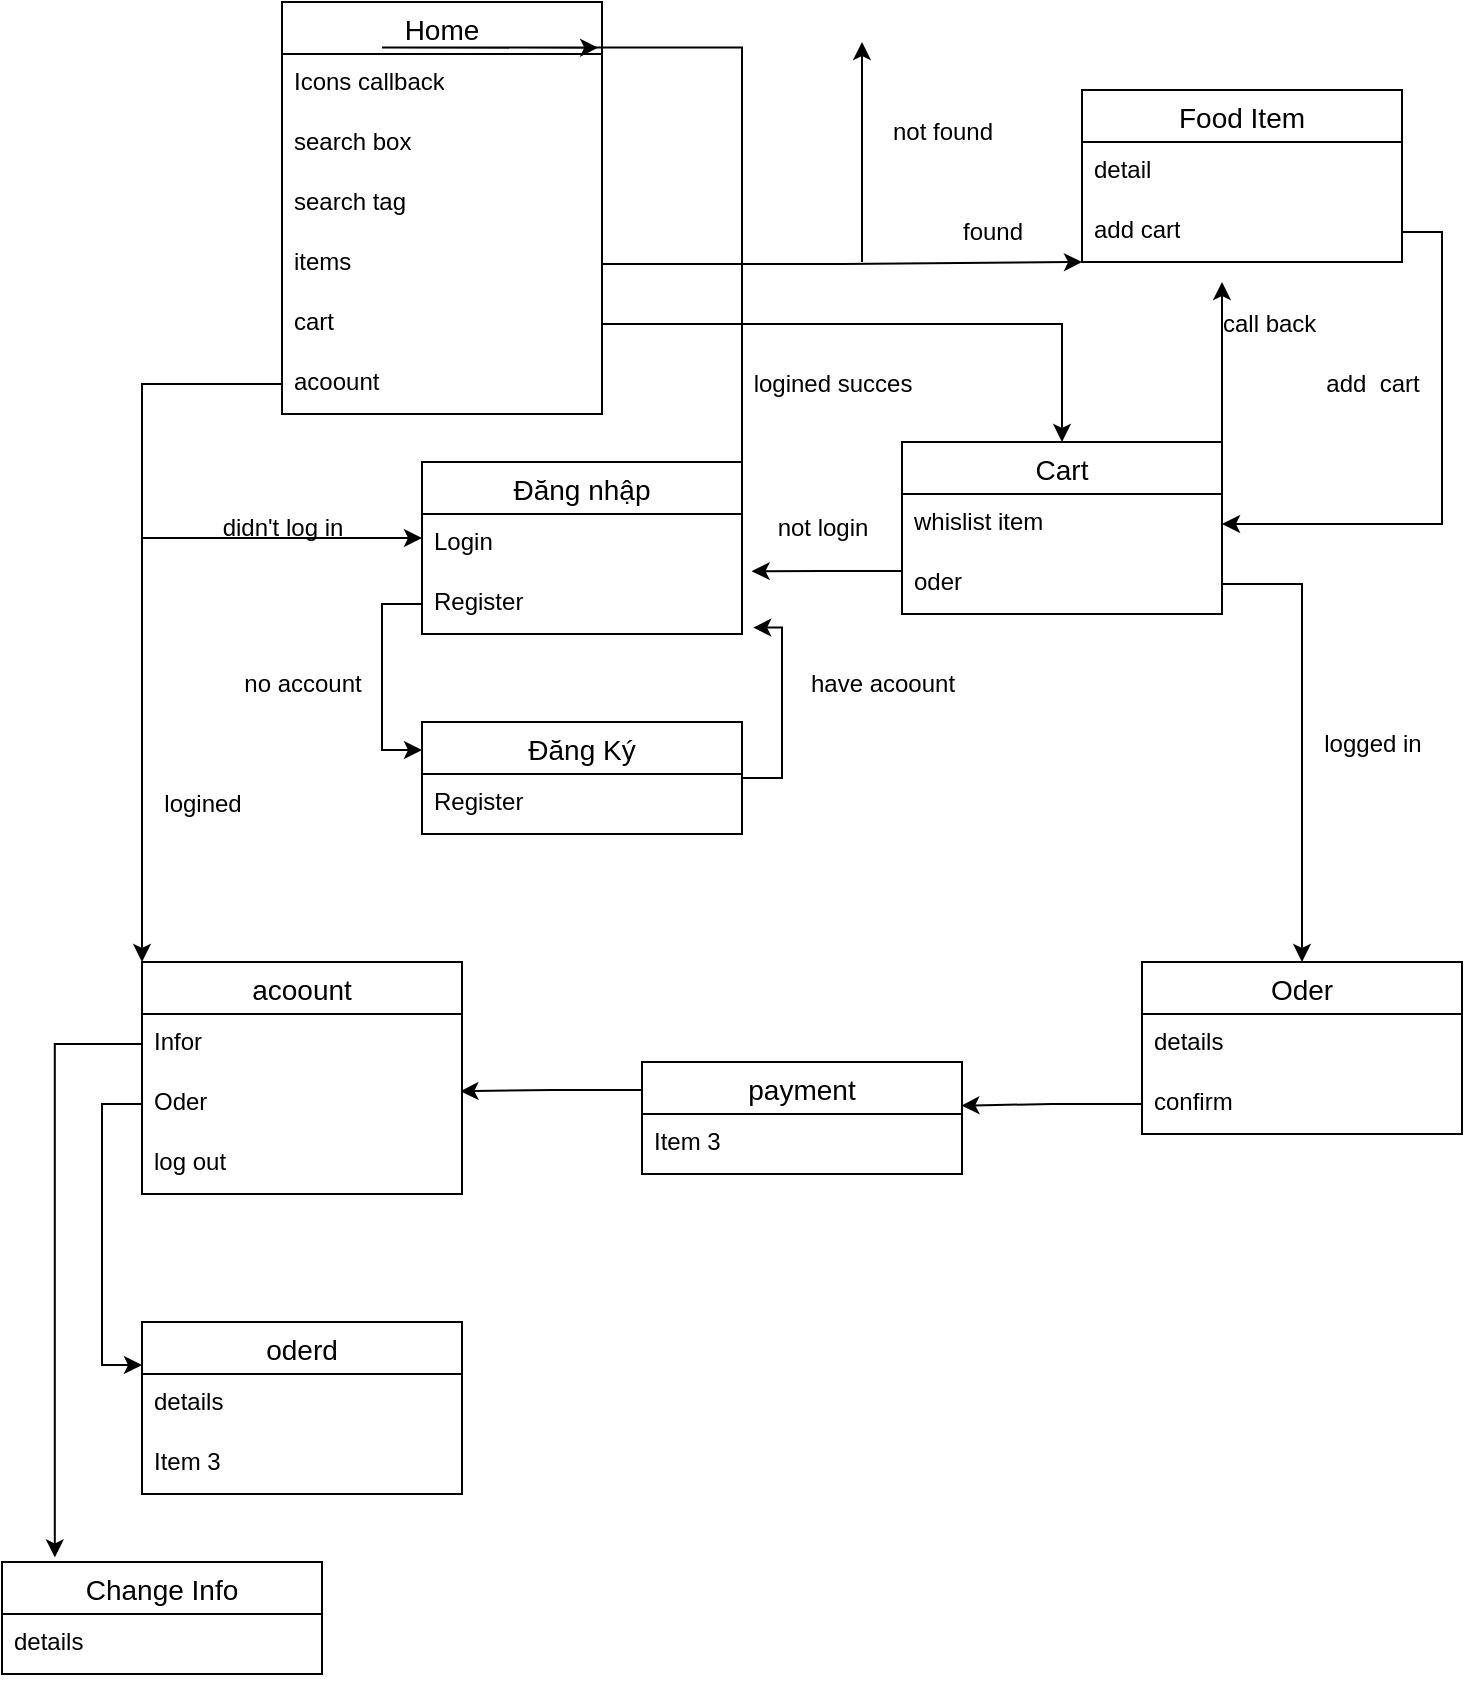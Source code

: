 <mxfile version="22.0.3" type="device">
  <diagram name="Page-1" id="nbZPLVL7Xi8lmD4JT5gN">
    <mxGraphModel dx="1252" dy="601" grid="1" gridSize="10" guides="1" tooltips="1" connect="1" arrows="1" fold="1" page="1" pageScale="1" pageWidth="850" pageHeight="1100" math="0" shadow="0">
      <root>
        <mxCell id="0" />
        <mxCell id="1" parent="0" />
        <mxCell id="SjxvgcQ4MEaavuWz4iyZ-2" value="Home" style="swimlane;fontStyle=0;childLayout=stackLayout;horizontal=1;startSize=26;horizontalStack=0;resizeParent=1;resizeParentMax=0;resizeLast=0;collapsible=1;marginBottom=0;align=center;fontSize=14;" parent="1" vertex="1">
          <mxGeometry x="150" y="180" width="160" height="206" as="geometry" />
        </mxCell>
        <mxCell id="SjxvgcQ4MEaavuWz4iyZ-3" value="Icons callback" style="text;strokeColor=none;fillColor=none;spacingLeft=4;spacingRight=4;overflow=hidden;rotatable=0;points=[[0,0.5],[1,0.5]];portConstraint=eastwest;fontSize=12;whiteSpace=wrap;html=1;" parent="SjxvgcQ4MEaavuWz4iyZ-2" vertex="1">
          <mxGeometry y="26" width="160" height="30" as="geometry" />
        </mxCell>
        <mxCell id="SjxvgcQ4MEaavuWz4iyZ-4" value="search box&amp;nbsp;" style="text;strokeColor=none;fillColor=none;spacingLeft=4;spacingRight=4;overflow=hidden;rotatable=0;points=[[0,0.5],[1,0.5]];portConstraint=eastwest;fontSize=12;whiteSpace=wrap;html=1;" parent="SjxvgcQ4MEaavuWz4iyZ-2" vertex="1">
          <mxGeometry y="56" width="160" height="30" as="geometry" />
        </mxCell>
        <mxCell id="SjxvgcQ4MEaavuWz4iyZ-5" value="search tag&amp;nbsp;&lt;br&gt;" style="text;strokeColor=none;fillColor=none;spacingLeft=4;spacingRight=4;overflow=hidden;rotatable=0;points=[[0,0.5],[1,0.5]];portConstraint=eastwest;fontSize=12;whiteSpace=wrap;html=1;" parent="SjxvgcQ4MEaavuWz4iyZ-2" vertex="1">
          <mxGeometry y="86" width="160" height="30" as="geometry" />
        </mxCell>
        <mxCell id="SjxvgcQ4MEaavuWz4iyZ-13" style="edgeStyle=orthogonalEdgeStyle;rounded=0;orthogonalLoop=1;jettySize=auto;html=1;exitX=1;exitY=0.5;exitDx=0;exitDy=0;" parent="SjxvgcQ4MEaavuWz4iyZ-2" source="SjxvgcQ4MEaavuWz4iyZ-9" edge="1">
          <mxGeometry relative="1" as="geometry">
            <mxPoint x="400" y="130" as="targetPoint" />
          </mxGeometry>
        </mxCell>
        <mxCell id="SjxvgcQ4MEaavuWz4iyZ-9" value="items" style="text;strokeColor=none;fillColor=none;spacingLeft=4;spacingRight=4;overflow=hidden;rotatable=0;points=[[0,0.5],[1,0.5]];portConstraint=eastwest;fontSize=12;whiteSpace=wrap;html=1;" parent="SjxvgcQ4MEaavuWz4iyZ-2" vertex="1">
          <mxGeometry y="116" width="160" height="30" as="geometry" />
        </mxCell>
        <mxCell id="SjxvgcQ4MEaavuWz4iyZ-12" value="cart" style="text;strokeColor=none;fillColor=none;spacingLeft=4;spacingRight=4;overflow=hidden;rotatable=0;points=[[0,0.5],[1,0.5]];portConstraint=eastwest;fontSize=12;whiteSpace=wrap;html=1;" parent="SjxvgcQ4MEaavuWz4iyZ-2" vertex="1">
          <mxGeometry y="146" width="160" height="30" as="geometry" />
        </mxCell>
        <mxCell id="SjxvgcQ4MEaavuWz4iyZ-11" value="acoount&lt;br&gt;" style="text;strokeColor=none;fillColor=none;spacingLeft=4;spacingRight=4;overflow=hidden;rotatable=0;points=[[0,0.5],[1,0.5]];portConstraint=eastwest;fontSize=12;whiteSpace=wrap;html=1;" parent="SjxvgcQ4MEaavuWz4iyZ-2" vertex="1">
          <mxGeometry y="176" width="160" height="30" as="geometry" />
        </mxCell>
        <mxCell id="SjxvgcQ4MEaavuWz4iyZ-14" value="found" style="text;html=1;align=center;verticalAlign=middle;resizable=0;points=[];autosize=1;strokeColor=none;fillColor=none;" parent="1" vertex="1">
          <mxGeometry x="480" y="280" width="50" height="30" as="geometry" />
        </mxCell>
        <mxCell id="SjxvgcQ4MEaavuWz4iyZ-15" value="" style="endArrow=classic;html=1;rounded=0;" parent="1" edge="1">
          <mxGeometry width="50" height="50" relative="1" as="geometry">
            <mxPoint x="440" y="310" as="sourcePoint" />
            <mxPoint x="440" y="200" as="targetPoint" />
          </mxGeometry>
        </mxCell>
        <mxCell id="SjxvgcQ4MEaavuWz4iyZ-16" value="not found" style="text;html=1;align=center;verticalAlign=middle;resizable=0;points=[];autosize=1;strokeColor=none;fillColor=none;" parent="1" vertex="1">
          <mxGeometry x="445" y="230" width="70" height="30" as="geometry" />
        </mxCell>
        <mxCell id="SjxvgcQ4MEaavuWz4iyZ-18" value="logined" style="text;html=1;align=center;verticalAlign=middle;resizable=0;points=[];autosize=1;strokeColor=none;fillColor=none;" parent="1" vertex="1">
          <mxGeometry x="80" y="566" width="60" height="30" as="geometry" />
        </mxCell>
        <mxCell id="SjxvgcQ4MEaavuWz4iyZ-19" value="" style="endArrow=classic;html=1;rounded=0;" parent="1" edge="1">
          <mxGeometry width="50" height="50" relative="1" as="geometry">
            <mxPoint x="80" y="448" as="sourcePoint" />
            <mxPoint x="220" y="448" as="targetPoint" />
          </mxGeometry>
        </mxCell>
        <mxCell id="SjxvgcQ4MEaavuWz4iyZ-20" value="didn&#39;t log in" style="text;html=1;align=center;verticalAlign=middle;resizable=0;points=[];autosize=1;strokeColor=none;fillColor=none;" parent="1" vertex="1">
          <mxGeometry x="110" y="428" width="80" height="30" as="geometry" />
        </mxCell>
        <mxCell id="SjxvgcQ4MEaavuWz4iyZ-22" value="Đăng nhập" style="swimlane;fontStyle=0;childLayout=stackLayout;horizontal=1;startSize=26;horizontalStack=0;resizeParent=1;resizeParentMax=0;resizeLast=0;collapsible=1;marginBottom=0;align=center;fontSize=14;" parent="1" vertex="1">
          <mxGeometry x="220" y="410" width="160" height="86" as="geometry" />
        </mxCell>
        <mxCell id="SjxvgcQ4MEaavuWz4iyZ-23" value="Login" style="text;strokeColor=none;fillColor=none;spacingLeft=4;spacingRight=4;overflow=hidden;rotatable=0;points=[[0,0.5],[1,0.5]];portConstraint=eastwest;fontSize=12;whiteSpace=wrap;html=1;" parent="SjxvgcQ4MEaavuWz4iyZ-22" vertex="1">
          <mxGeometry y="26" width="160" height="30" as="geometry" />
        </mxCell>
        <mxCell id="SjxvgcQ4MEaavuWz4iyZ-25" value="Register" style="text;strokeColor=none;fillColor=none;spacingLeft=4;spacingRight=4;overflow=hidden;rotatable=0;points=[[0,0.5],[1,0.5]];portConstraint=eastwest;fontSize=12;whiteSpace=wrap;html=1;" parent="SjxvgcQ4MEaavuWz4iyZ-22" vertex="1">
          <mxGeometry y="56" width="160" height="30" as="geometry" />
        </mxCell>
        <mxCell id="SjxvgcQ4MEaavuWz4iyZ-26" value="acoount" style="swimlane;fontStyle=0;childLayout=stackLayout;horizontal=1;startSize=26;horizontalStack=0;resizeParent=1;resizeParentMax=0;resizeLast=0;collapsible=1;marginBottom=0;align=center;fontSize=14;" parent="1" vertex="1">
          <mxGeometry x="80" y="660" width="160" height="116" as="geometry" />
        </mxCell>
        <mxCell id="SjxvgcQ4MEaavuWz4iyZ-27" value="Infor" style="text;strokeColor=none;fillColor=none;spacingLeft=4;spacingRight=4;overflow=hidden;rotatable=0;points=[[0,0.5],[1,0.5]];portConstraint=eastwest;fontSize=12;whiteSpace=wrap;html=1;" parent="SjxvgcQ4MEaavuWz4iyZ-26" vertex="1">
          <mxGeometry y="26" width="160" height="30" as="geometry" />
        </mxCell>
        <mxCell id="SjxvgcQ4MEaavuWz4iyZ-28" value="Oder" style="text;strokeColor=none;fillColor=none;spacingLeft=4;spacingRight=4;overflow=hidden;rotatable=0;points=[[0,0.5],[1,0.5]];portConstraint=eastwest;fontSize=12;whiteSpace=wrap;html=1;" parent="SjxvgcQ4MEaavuWz4iyZ-26" vertex="1">
          <mxGeometry y="56" width="160" height="30" as="geometry" />
        </mxCell>
        <mxCell id="SjxvgcQ4MEaavuWz4iyZ-29" value="log out" style="text;strokeColor=none;fillColor=none;spacingLeft=4;spacingRight=4;overflow=hidden;rotatable=0;points=[[0,0.5],[1,0.5]];portConstraint=eastwest;fontSize=12;whiteSpace=wrap;html=1;" parent="SjxvgcQ4MEaavuWz4iyZ-26" vertex="1">
          <mxGeometry y="86" width="160" height="30" as="geometry" />
        </mxCell>
        <mxCell id="SjxvgcQ4MEaavuWz4iyZ-34" value="Food Item" style="swimlane;fontStyle=0;childLayout=stackLayout;horizontal=1;startSize=26;horizontalStack=0;resizeParent=1;resizeParentMax=0;resizeLast=0;collapsible=1;marginBottom=0;align=center;fontSize=14;" parent="1" vertex="1">
          <mxGeometry x="550" y="224" width="160" height="86" as="geometry" />
        </mxCell>
        <mxCell id="SjxvgcQ4MEaavuWz4iyZ-36" value="detail" style="text;strokeColor=none;fillColor=none;spacingLeft=4;spacingRight=4;overflow=hidden;rotatable=0;points=[[0,0.5],[1,0.5]];portConstraint=eastwest;fontSize=12;whiteSpace=wrap;html=1;" parent="SjxvgcQ4MEaavuWz4iyZ-34" vertex="1">
          <mxGeometry y="26" width="160" height="30" as="geometry" />
        </mxCell>
        <mxCell id="SjxvgcQ4MEaavuWz4iyZ-37" value="add cart" style="text;strokeColor=none;fillColor=none;spacingLeft=4;spacingRight=4;overflow=hidden;rotatable=0;points=[[0,0.5],[1,0.5]];portConstraint=eastwest;fontSize=12;whiteSpace=wrap;html=1;" parent="SjxvgcQ4MEaavuWz4iyZ-34" vertex="1">
          <mxGeometry y="56" width="160" height="30" as="geometry" />
        </mxCell>
        <mxCell id="ZWHWGXlmYglfmt71y6hl-1" style="edgeStyle=orthogonalEdgeStyle;rounded=0;orthogonalLoop=1;jettySize=auto;html=1;exitX=1;exitY=0;exitDx=0;exitDy=0;" edge="1" parent="1" source="SjxvgcQ4MEaavuWz4iyZ-40">
          <mxGeometry relative="1" as="geometry">
            <mxPoint x="620" y="320" as="targetPoint" />
          </mxGeometry>
        </mxCell>
        <mxCell id="SjxvgcQ4MEaavuWz4iyZ-40" value="Cart" style="swimlane;fontStyle=0;childLayout=stackLayout;horizontal=1;startSize=26;horizontalStack=0;resizeParent=1;resizeParentMax=0;resizeLast=0;collapsible=1;marginBottom=0;align=center;fontSize=14;" parent="1" vertex="1">
          <mxGeometry x="460" y="400" width="160" height="86" as="geometry" />
        </mxCell>
        <mxCell id="SjxvgcQ4MEaavuWz4iyZ-41" value="whislist item" style="text;strokeColor=none;fillColor=none;spacingLeft=4;spacingRight=4;overflow=hidden;rotatable=0;points=[[0,0.5],[1,0.5]];portConstraint=eastwest;fontSize=12;whiteSpace=wrap;html=1;" parent="SjxvgcQ4MEaavuWz4iyZ-40" vertex="1">
          <mxGeometry y="26" width="160" height="30" as="geometry" />
        </mxCell>
        <mxCell id="SjxvgcQ4MEaavuWz4iyZ-42" value="oder" style="text;strokeColor=none;fillColor=none;spacingLeft=4;spacingRight=4;overflow=hidden;rotatable=0;points=[[0,0.5],[1,0.5]];portConstraint=eastwest;fontSize=12;whiteSpace=wrap;html=1;" parent="SjxvgcQ4MEaavuWz4iyZ-40" vertex="1">
          <mxGeometry y="56" width="160" height="30" as="geometry" />
        </mxCell>
        <mxCell id="SjxvgcQ4MEaavuWz4iyZ-44" style="edgeStyle=orthogonalEdgeStyle;rounded=0;orthogonalLoop=1;jettySize=auto;html=1;exitX=1;exitY=0.5;exitDx=0;exitDy=0;entryX=1;entryY=0.5;entryDx=0;entryDy=0;" parent="1" source="SjxvgcQ4MEaavuWz4iyZ-37" target="SjxvgcQ4MEaavuWz4iyZ-41" edge="1">
          <mxGeometry relative="1" as="geometry" />
        </mxCell>
        <mxCell id="SjxvgcQ4MEaavuWz4iyZ-45" style="edgeStyle=orthogonalEdgeStyle;rounded=0;orthogonalLoop=1;jettySize=auto;html=1;exitX=1;exitY=0.5;exitDx=0;exitDy=0;entryX=0.5;entryY=0;entryDx=0;entryDy=0;" parent="1" source="SjxvgcQ4MEaavuWz4iyZ-12" target="SjxvgcQ4MEaavuWz4iyZ-40" edge="1">
          <mxGeometry relative="1" as="geometry" />
        </mxCell>
        <mxCell id="SjxvgcQ4MEaavuWz4iyZ-46" style="edgeStyle=orthogonalEdgeStyle;rounded=0;orthogonalLoop=1;jettySize=auto;html=1;exitX=0;exitY=0.75;exitDx=0;exitDy=0;entryX=1.03;entryY=-0.047;entryDx=0;entryDy=0;entryPerimeter=0;" parent="1" source="SjxvgcQ4MEaavuWz4iyZ-40" target="SjxvgcQ4MEaavuWz4iyZ-25" edge="1">
          <mxGeometry relative="1" as="geometry" />
        </mxCell>
        <mxCell id="SjxvgcQ4MEaavuWz4iyZ-47" value="not login" style="text;html=1;align=center;verticalAlign=middle;resizable=0;points=[];autosize=1;strokeColor=none;fillColor=none;" parent="1" vertex="1">
          <mxGeometry x="385" y="428" width="70" height="30" as="geometry" />
        </mxCell>
        <mxCell id="SjxvgcQ4MEaavuWz4iyZ-49" value="logged in" style="text;html=1;align=center;verticalAlign=middle;resizable=0;points=[];autosize=1;strokeColor=none;fillColor=none;" parent="1" vertex="1">
          <mxGeometry x="660" y="536" width="70" height="30" as="geometry" />
        </mxCell>
        <mxCell id="SjxvgcQ4MEaavuWz4iyZ-50" value="Oder" style="swimlane;fontStyle=0;childLayout=stackLayout;horizontal=1;startSize=26;horizontalStack=0;resizeParent=1;resizeParentMax=0;resizeLast=0;collapsible=1;marginBottom=0;align=center;fontSize=14;" parent="1" vertex="1">
          <mxGeometry x="580" y="660" width="160" height="86" as="geometry" />
        </mxCell>
        <mxCell id="SjxvgcQ4MEaavuWz4iyZ-51" value="details" style="text;strokeColor=none;fillColor=none;spacingLeft=4;spacingRight=4;overflow=hidden;rotatable=0;points=[[0,0.5],[1,0.5]];portConstraint=eastwest;fontSize=12;whiteSpace=wrap;html=1;" parent="SjxvgcQ4MEaavuWz4iyZ-50" vertex="1">
          <mxGeometry y="26" width="160" height="30" as="geometry" />
        </mxCell>
        <mxCell id="SjxvgcQ4MEaavuWz4iyZ-52" value="confirm" style="text;strokeColor=none;fillColor=none;spacingLeft=4;spacingRight=4;overflow=hidden;rotatable=0;points=[[0,0.5],[1,0.5]];portConstraint=eastwest;fontSize=12;whiteSpace=wrap;html=1;" parent="SjxvgcQ4MEaavuWz4iyZ-50" vertex="1">
          <mxGeometry y="56" width="160" height="30" as="geometry" />
        </mxCell>
        <mxCell id="SjxvgcQ4MEaavuWz4iyZ-57" value="oderd" style="swimlane;fontStyle=0;childLayout=stackLayout;horizontal=1;startSize=26;horizontalStack=0;resizeParent=1;resizeParentMax=0;resizeLast=0;collapsible=1;marginBottom=0;align=center;fontSize=14;" parent="1" vertex="1">
          <mxGeometry x="80" y="840" width="160" height="86" as="geometry" />
        </mxCell>
        <mxCell id="SjxvgcQ4MEaavuWz4iyZ-58" value="details" style="text;strokeColor=none;fillColor=none;spacingLeft=4;spacingRight=4;overflow=hidden;rotatable=0;points=[[0,0.5],[1,0.5]];portConstraint=eastwest;fontSize=12;whiteSpace=wrap;html=1;" parent="SjxvgcQ4MEaavuWz4iyZ-57" vertex="1">
          <mxGeometry y="26" width="160" height="30" as="geometry" />
        </mxCell>
        <mxCell id="SjxvgcQ4MEaavuWz4iyZ-60" value="Item 3" style="text;strokeColor=none;fillColor=none;spacingLeft=4;spacingRight=4;overflow=hidden;rotatable=0;points=[[0,0.5],[1,0.5]];portConstraint=eastwest;fontSize=12;whiteSpace=wrap;html=1;" parent="SjxvgcQ4MEaavuWz4iyZ-57" vertex="1">
          <mxGeometry y="56" width="160" height="30" as="geometry" />
        </mxCell>
        <mxCell id="SjxvgcQ4MEaavuWz4iyZ-61" value="payment" style="swimlane;fontStyle=0;childLayout=stackLayout;horizontal=1;startSize=26;horizontalStack=0;resizeParent=1;resizeParentMax=0;resizeLast=0;collapsible=1;marginBottom=0;align=center;fontSize=14;" parent="1" vertex="1">
          <mxGeometry x="330" y="710" width="160" height="56" as="geometry" />
        </mxCell>
        <mxCell id="SjxvgcQ4MEaavuWz4iyZ-64" value="Item 3" style="text;strokeColor=none;fillColor=none;spacingLeft=4;spacingRight=4;overflow=hidden;rotatable=0;points=[[0,0.5],[1,0.5]];portConstraint=eastwest;fontSize=12;whiteSpace=wrap;html=1;" parent="SjxvgcQ4MEaavuWz4iyZ-61" vertex="1">
          <mxGeometry y="26" width="160" height="30" as="geometry" />
        </mxCell>
        <mxCell id="SjxvgcQ4MEaavuWz4iyZ-67" style="edgeStyle=orthogonalEdgeStyle;rounded=0;orthogonalLoop=1;jettySize=auto;html=1;exitX=0;exitY=0.5;exitDx=0;exitDy=0;entryX=0.998;entryY=-0.14;entryDx=0;entryDy=0;entryPerimeter=0;" parent="1" source="SjxvgcQ4MEaavuWz4iyZ-52" target="SjxvgcQ4MEaavuWz4iyZ-64" edge="1">
          <mxGeometry relative="1" as="geometry" />
        </mxCell>
        <mxCell id="SjxvgcQ4MEaavuWz4iyZ-69" style="edgeStyle=orthogonalEdgeStyle;rounded=0;orthogonalLoop=1;jettySize=auto;html=1;exitX=0;exitY=0.25;exitDx=0;exitDy=0;entryX=0.995;entryY=0.287;entryDx=0;entryDy=0;entryPerimeter=0;" parent="1" source="SjxvgcQ4MEaavuWz4iyZ-61" target="SjxvgcQ4MEaavuWz4iyZ-28" edge="1">
          <mxGeometry relative="1" as="geometry" />
        </mxCell>
        <mxCell id="SjxvgcQ4MEaavuWz4iyZ-70" style="edgeStyle=orthogonalEdgeStyle;rounded=0;orthogonalLoop=1;jettySize=auto;html=1;exitX=0;exitY=0.5;exitDx=0;exitDy=0;entryX=0;entryY=0.25;entryDx=0;entryDy=0;" parent="1" source="SjxvgcQ4MEaavuWz4iyZ-28" target="SjxvgcQ4MEaavuWz4iyZ-57" edge="1">
          <mxGeometry relative="1" as="geometry" />
        </mxCell>
        <mxCell id="mbdMhaFXK_2ub9_Kfcrl-7" value="Đăng Ký" style="swimlane;fontStyle=0;childLayout=stackLayout;horizontal=1;startSize=26;horizontalStack=0;resizeParent=1;resizeParentMax=0;resizeLast=0;collapsible=1;marginBottom=0;align=center;fontSize=14;" parent="1" vertex="1">
          <mxGeometry x="220" y="540" width="160" height="56" as="geometry" />
        </mxCell>
        <mxCell id="mbdMhaFXK_2ub9_Kfcrl-8" value="Register" style="text;strokeColor=none;fillColor=none;spacingLeft=4;spacingRight=4;overflow=hidden;rotatable=0;points=[[0,0.5],[1,0.5]];portConstraint=eastwest;fontSize=12;whiteSpace=wrap;html=1;" parent="mbdMhaFXK_2ub9_Kfcrl-7" vertex="1">
          <mxGeometry y="26" width="160" height="30" as="geometry" />
        </mxCell>
        <mxCell id="SjxvgcQ4MEaavuWz4iyZ-17" style="edgeStyle=orthogonalEdgeStyle;rounded=0;orthogonalLoop=1;jettySize=auto;html=1;exitX=0;exitY=0.5;exitDx=0;exitDy=0;entryX=0;entryY=0;entryDx=0;entryDy=0;" parent="1" source="SjxvgcQ4MEaavuWz4iyZ-11" target="SjxvgcQ4MEaavuWz4iyZ-26" edge="1">
          <mxGeometry relative="1" as="geometry">
            <mxPoint x="80" y="650" as="targetPoint" />
          </mxGeometry>
        </mxCell>
        <mxCell id="SjxvgcQ4MEaavuWz4iyZ-48" style="edgeStyle=orthogonalEdgeStyle;rounded=0;orthogonalLoop=1;jettySize=auto;html=1;exitX=1;exitY=0.5;exitDx=0;exitDy=0;entryX=0.5;entryY=0;entryDx=0;entryDy=0;" parent="1" source="SjxvgcQ4MEaavuWz4iyZ-42" target="SjxvgcQ4MEaavuWz4iyZ-50" edge="1">
          <mxGeometry relative="1" as="geometry">
            <mxPoint x="660" y="620" as="targetPoint" />
          </mxGeometry>
        </mxCell>
        <mxCell id="mbdMhaFXK_2ub9_Kfcrl-13" style="edgeStyle=orthogonalEdgeStyle;rounded=0;orthogonalLoop=1;jettySize=auto;html=1;exitX=1;exitY=0.5;exitDx=0;exitDy=0;entryX=1.035;entryY=0.893;entryDx=0;entryDy=0;entryPerimeter=0;" parent="1" source="mbdMhaFXK_2ub9_Kfcrl-7" target="SjxvgcQ4MEaavuWz4iyZ-25" edge="1">
          <mxGeometry relative="1" as="geometry" />
        </mxCell>
        <mxCell id="mbdMhaFXK_2ub9_Kfcrl-14" style="edgeStyle=orthogonalEdgeStyle;rounded=0;orthogonalLoop=1;jettySize=auto;html=1;exitX=0;exitY=0.5;exitDx=0;exitDy=0;entryX=0;entryY=0.25;entryDx=0;entryDy=0;" parent="1" source="SjxvgcQ4MEaavuWz4iyZ-25" target="mbdMhaFXK_2ub9_Kfcrl-7" edge="1">
          <mxGeometry relative="1" as="geometry" />
        </mxCell>
        <mxCell id="mbdMhaFXK_2ub9_Kfcrl-15" style="edgeStyle=orthogonalEdgeStyle;rounded=0;orthogonalLoop=1;jettySize=auto;html=1;exitX=1;exitY=0;exitDx=0;exitDy=0;entryX=0.988;entryY=-0.106;entryDx=0;entryDy=0;entryPerimeter=0;" parent="1" source="SjxvgcQ4MEaavuWz4iyZ-22" target="SjxvgcQ4MEaavuWz4iyZ-3" edge="1">
          <mxGeometry relative="1" as="geometry" />
        </mxCell>
        <mxCell id="mbdMhaFXK_2ub9_Kfcrl-16" value="logined succes" style="text;html=1;align=center;verticalAlign=middle;resizable=0;points=[];autosize=1;strokeColor=none;fillColor=none;" parent="1" vertex="1">
          <mxGeometry x="375" y="356" width="100" height="30" as="geometry" />
        </mxCell>
        <mxCell id="mbdMhaFXK_2ub9_Kfcrl-17" value="no account" style="text;html=1;align=center;verticalAlign=middle;resizable=0;points=[];autosize=1;strokeColor=none;fillColor=none;" parent="1" vertex="1">
          <mxGeometry x="120" y="506" width="80" height="30" as="geometry" />
        </mxCell>
        <mxCell id="mbdMhaFXK_2ub9_Kfcrl-18" value="have acoount" style="text;html=1;align=center;verticalAlign=middle;resizable=0;points=[];autosize=1;strokeColor=none;fillColor=none;" parent="1" vertex="1">
          <mxGeometry x="400" y="506" width="100" height="30" as="geometry" />
        </mxCell>
        <mxCell id="mbdMhaFXK_2ub9_Kfcrl-19" value="add&amp;nbsp; cart" style="text;html=1;align=center;verticalAlign=middle;resizable=0;points=[];autosize=1;strokeColor=none;fillColor=none;" parent="1" vertex="1">
          <mxGeometry x="660" y="356" width="70" height="30" as="geometry" />
        </mxCell>
        <mxCell id="mbdMhaFXK_2ub9_Kfcrl-20" value="Change Info" style="swimlane;fontStyle=0;childLayout=stackLayout;horizontal=1;startSize=26;horizontalStack=0;resizeParent=1;resizeParentMax=0;resizeLast=0;collapsible=1;marginBottom=0;align=center;fontSize=14;" parent="1" vertex="1">
          <mxGeometry x="10" y="960" width="160" height="56" as="geometry" />
        </mxCell>
        <mxCell id="mbdMhaFXK_2ub9_Kfcrl-21" value="details" style="text;strokeColor=none;fillColor=none;spacingLeft=4;spacingRight=4;overflow=hidden;rotatable=0;points=[[0,0.5],[1,0.5]];portConstraint=eastwest;fontSize=12;whiteSpace=wrap;html=1;" parent="mbdMhaFXK_2ub9_Kfcrl-20" vertex="1">
          <mxGeometry y="26" width="160" height="30" as="geometry" />
        </mxCell>
        <mxCell id="mbdMhaFXK_2ub9_Kfcrl-24" style="edgeStyle=orthogonalEdgeStyle;rounded=0;orthogonalLoop=1;jettySize=auto;html=1;exitX=0;exitY=0.5;exitDx=0;exitDy=0;entryX=0.165;entryY=-0.041;entryDx=0;entryDy=0;entryPerimeter=0;" parent="1" source="SjxvgcQ4MEaavuWz4iyZ-27" target="mbdMhaFXK_2ub9_Kfcrl-20" edge="1">
          <mxGeometry relative="1" as="geometry" />
        </mxCell>
        <mxCell id="ZWHWGXlmYglfmt71y6hl-2" value="call back&amp;nbsp;" style="text;html=1;align=center;verticalAlign=middle;resizable=0;points=[];autosize=1;strokeColor=none;fillColor=none;" vertex="1" parent="1">
          <mxGeometry x="610" y="326" width="70" height="30" as="geometry" />
        </mxCell>
      </root>
    </mxGraphModel>
  </diagram>
</mxfile>
